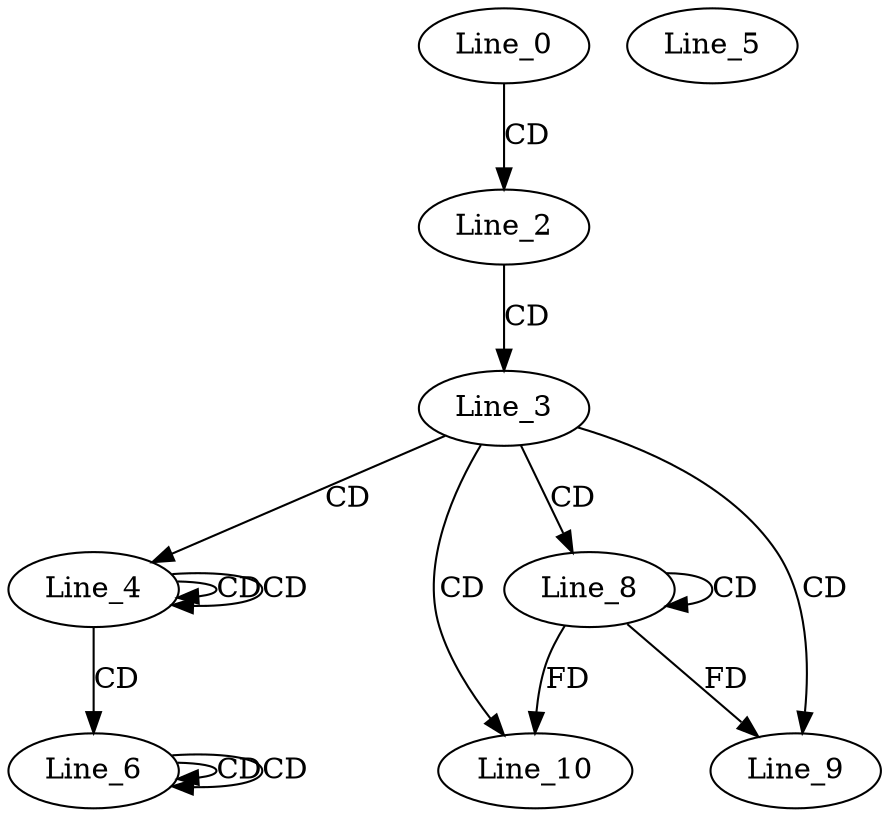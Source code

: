 digraph G {
  Line_0;
  Line_2;
  Line_3;
  Line_4;
  Line_4;
  Line_4;
  Line_5;
  Line_6;
  Line_6;
  Line_6;
  Line_8;
  Line_8;
  Line_9;
  Line_9;
  Line_10;
  Line_0 -> Line_2 [ label="CD" ];
  Line_2 -> Line_3 [ label="CD" ];
  Line_3 -> Line_4 [ label="CD" ];
  Line_4 -> Line_4 [ label="CD" ];
  Line_4 -> Line_4 [ label="CD" ];
  Line_4 -> Line_6 [ label="CD" ];
  Line_6 -> Line_6 [ label="CD" ];
  Line_6 -> Line_6 [ label="CD" ];
  Line_3 -> Line_8 [ label="CD" ];
  Line_8 -> Line_8 [ label="CD" ];
  Line_3 -> Line_9 [ label="CD" ];
  Line_8 -> Line_9 [ label="FD" ];
  Line_3 -> Line_10 [ label="CD" ];
  Line_8 -> Line_10 [ label="FD" ];
}
